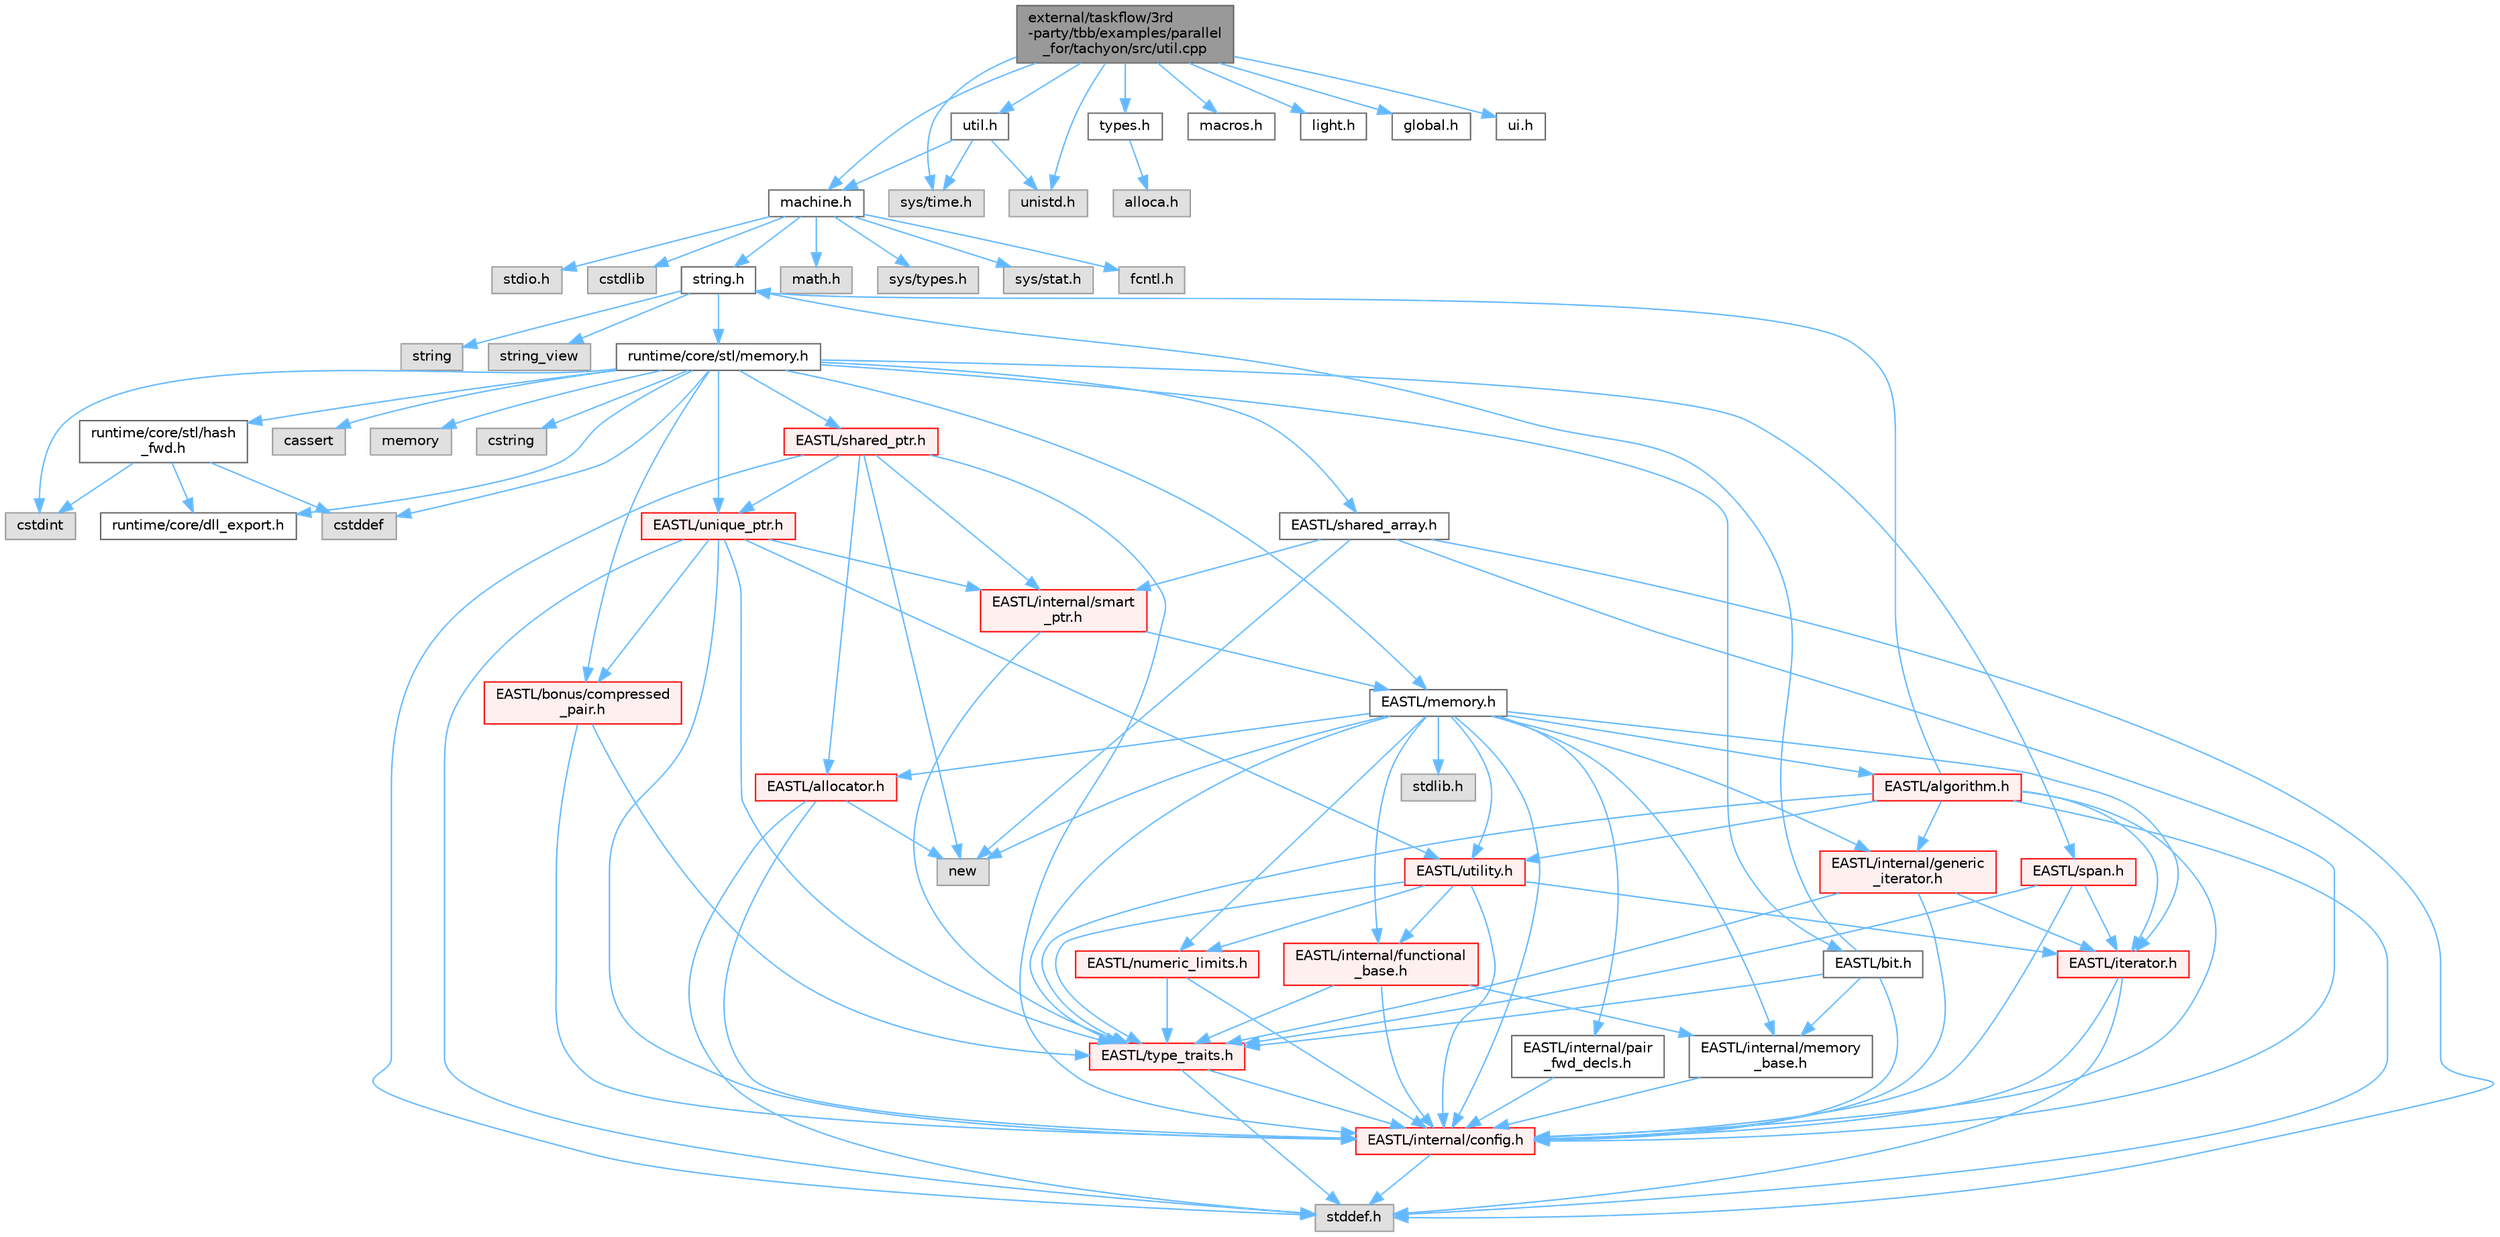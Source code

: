 digraph "external/taskflow/3rd-party/tbb/examples/parallel_for/tachyon/src/util.cpp"
{
 // LATEX_PDF_SIZE
  bgcolor="transparent";
  edge [fontname=Helvetica,fontsize=10,labelfontname=Helvetica,labelfontsize=10];
  node [fontname=Helvetica,fontsize=10,shape=box,height=0.2,width=0.4];
  Node1 [id="Node000001",label="external/taskflow/3rd\l-party/tbb/examples/parallel\l_for/tachyon/src/util.cpp",height=0.2,width=0.4,color="gray40", fillcolor="grey60", style="filled", fontcolor="black",tooltip=" "];
  Node1 -> Node2 [id="edge111_Node000001_Node000002",color="steelblue1",style="solid",tooltip=" "];
  Node2 [id="Node000002",label="machine.h",height=0.2,width=0.4,color="grey40", fillcolor="white", style="filled",URL="$machine_8h.html",tooltip=" "];
  Node2 -> Node3 [id="edge112_Node000002_Node000003",color="steelblue1",style="solid",tooltip=" "];
  Node3 [id="Node000003",label="stdio.h",height=0.2,width=0.4,color="grey60", fillcolor="#E0E0E0", style="filled",tooltip=" "];
  Node2 -> Node4 [id="edge113_Node000002_Node000004",color="steelblue1",style="solid",tooltip=" "];
  Node4 [id="Node000004",label="cstdlib",height=0.2,width=0.4,color="grey60", fillcolor="#E0E0E0", style="filled",tooltip=" "];
  Node2 -> Node5 [id="edge114_Node000002_Node000005",color="steelblue1",style="solid",tooltip=" "];
  Node5 [id="Node000005",label="string.h",height=0.2,width=0.4,color="grey40", fillcolor="white", style="filled",URL="$string_8h.html",tooltip=" "];
  Node5 -> Node6 [id="edge115_Node000005_Node000006",color="steelblue1",style="solid",tooltip=" "];
  Node6 [id="Node000006",label="string",height=0.2,width=0.4,color="grey60", fillcolor="#E0E0E0", style="filled",tooltip=" "];
  Node5 -> Node7 [id="edge116_Node000005_Node000007",color="steelblue1",style="solid",tooltip=" "];
  Node7 [id="Node000007",label="string_view",height=0.2,width=0.4,color="grey60", fillcolor="#E0E0E0", style="filled",tooltip=" "];
  Node5 -> Node8 [id="edge117_Node000005_Node000008",color="steelblue1",style="solid",tooltip=" "];
  Node8 [id="Node000008",label="runtime/core/stl/memory.h",height=0.2,width=0.4,color="grey40", fillcolor="white", style="filled",URL="$runtime_2core_2stl_2memory_8h.html",tooltip=" "];
  Node8 -> Node9 [id="edge118_Node000008_Node000009",color="steelblue1",style="solid",tooltip=" "];
  Node9 [id="Node000009",label="cstddef",height=0.2,width=0.4,color="grey60", fillcolor="#E0E0E0", style="filled",tooltip=" "];
  Node8 -> Node10 [id="edge119_Node000008_Node000010",color="steelblue1",style="solid",tooltip=" "];
  Node10 [id="Node000010",label="cstdint",height=0.2,width=0.4,color="grey60", fillcolor="#E0E0E0", style="filled",tooltip=" "];
  Node8 -> Node11 [id="edge120_Node000008_Node000011",color="steelblue1",style="solid",tooltip=" "];
  Node11 [id="Node000011",label="cassert",height=0.2,width=0.4,color="grey60", fillcolor="#E0E0E0", style="filled",tooltip=" "];
  Node8 -> Node12 [id="edge121_Node000008_Node000012",color="steelblue1",style="solid",tooltip=" "];
  Node12 [id="Node000012",label="memory",height=0.2,width=0.4,color="grey60", fillcolor="#E0E0E0", style="filled",tooltip=" "];
  Node8 -> Node13 [id="edge122_Node000008_Node000013",color="steelblue1",style="solid",tooltip=" "];
  Node13 [id="Node000013",label="cstring",height=0.2,width=0.4,color="grey60", fillcolor="#E0E0E0", style="filled",tooltip=" "];
  Node8 -> Node14 [id="edge123_Node000008_Node000014",color="steelblue1",style="solid",tooltip=" "];
  Node14 [id="Node000014",label="EASTL/bit.h",height=0.2,width=0.4,color="grey40", fillcolor="white", style="filled",URL="$bit_8h.html",tooltip=" "];
  Node14 -> Node15 [id="edge124_Node000014_Node000015",color="steelblue1",style="solid",tooltip=" "];
  Node15 [id="Node000015",label="EASTL/internal/config.h",height=0.2,width=0.4,color="red", fillcolor="#FFF0F0", style="filled",URL="$runtime_2_e_a_s_t_l_2include_2_e_a_s_t_l_2internal_2config_8h.html",tooltip=" "];
  Node15 -> Node23 [id="edge125_Node000015_Node000023",color="steelblue1",style="solid",tooltip=" "];
  Node23 [id="Node000023",label="stddef.h",height=0.2,width=0.4,color="grey60", fillcolor="#E0E0E0", style="filled",tooltip=" "];
  Node14 -> Node24 [id="edge126_Node000014_Node000024",color="steelblue1",style="solid",tooltip=" "];
  Node24 [id="Node000024",label="EASTL/internal/memory\l_base.h",height=0.2,width=0.4,color="grey40", fillcolor="white", style="filled",URL="$memory__base_8h.html",tooltip=" "];
  Node24 -> Node15 [id="edge127_Node000024_Node000015",color="steelblue1",style="solid",tooltip=" "];
  Node14 -> Node25 [id="edge128_Node000014_Node000025",color="steelblue1",style="solid",tooltip=" "];
  Node25 [id="Node000025",label="EASTL/type_traits.h",height=0.2,width=0.4,color="red", fillcolor="#FFF0F0", style="filled",URL="$_e_a_s_t_l_2include_2_e_a_s_t_l_2type__traits_8h.html",tooltip=" "];
  Node25 -> Node15 [id="edge129_Node000025_Node000015",color="steelblue1",style="solid",tooltip=" "];
  Node25 -> Node23 [id="edge130_Node000025_Node000023",color="steelblue1",style="solid",tooltip=" "];
  Node14 -> Node5 [id="edge131_Node000014_Node000005",color="steelblue1",style="solid",tooltip=" "];
  Node8 -> Node35 [id="edge132_Node000008_Node000035",color="steelblue1",style="solid",tooltip=" "];
  Node35 [id="Node000035",label="EASTL/memory.h",height=0.2,width=0.4,color="grey40", fillcolor="white", style="filled",URL="$runtime_2_e_a_s_t_l_2include_2_e_a_s_t_l_2memory_8h.html",tooltip=" "];
  Node35 -> Node15 [id="edge133_Node000035_Node000015",color="steelblue1",style="solid",tooltip=" "];
  Node35 -> Node24 [id="edge134_Node000035_Node000024",color="steelblue1",style="solid",tooltip=" "];
  Node35 -> Node36 [id="edge135_Node000035_Node000036",color="steelblue1",style="solid",tooltip=" "];
  Node36 [id="Node000036",label="EASTL/internal/generic\l_iterator.h",height=0.2,width=0.4,color="red", fillcolor="#FFF0F0", style="filled",URL="$generic__iterator_8h.html",tooltip=" "];
  Node36 -> Node15 [id="edge136_Node000036_Node000015",color="steelblue1",style="solid",tooltip=" "];
  Node36 -> Node37 [id="edge137_Node000036_Node000037",color="steelblue1",style="solid",tooltip=" "];
  Node37 [id="Node000037",label="EASTL/iterator.h",height=0.2,width=0.4,color="red", fillcolor="#FFF0F0", style="filled",URL="$_e_a_s_t_l_2include_2_e_a_s_t_l_2iterator_8h.html",tooltip=" "];
  Node37 -> Node15 [id="edge138_Node000037_Node000015",color="steelblue1",style="solid",tooltip=" "];
  Node37 -> Node23 [id="edge139_Node000037_Node000023",color="steelblue1",style="solid",tooltip=" "];
  Node36 -> Node25 [id="edge140_Node000036_Node000025",color="steelblue1",style="solid",tooltip=" "];
  Node35 -> Node40 [id="edge141_Node000035_Node000040",color="steelblue1",style="solid",tooltip=" "];
  Node40 [id="Node000040",label="EASTL/internal/pair\l_fwd_decls.h",height=0.2,width=0.4,color="grey40", fillcolor="white", style="filled",URL="$pair__fwd__decls_8h.html",tooltip=" "];
  Node40 -> Node15 [id="edge142_Node000040_Node000015",color="steelblue1",style="solid",tooltip=" "];
  Node35 -> Node41 [id="edge143_Node000035_Node000041",color="steelblue1",style="solid",tooltip=" "];
  Node41 [id="Node000041",label="EASTL/internal/functional\l_base.h",height=0.2,width=0.4,color="red", fillcolor="#FFF0F0", style="filled",URL="$functional__base_8h.html",tooltip=" "];
  Node41 -> Node15 [id="edge144_Node000041_Node000015",color="steelblue1",style="solid",tooltip=" "];
  Node41 -> Node24 [id="edge145_Node000041_Node000024",color="steelblue1",style="solid",tooltip=" "];
  Node41 -> Node25 [id="edge146_Node000041_Node000025",color="steelblue1",style="solid",tooltip=" "];
  Node35 -> Node42 [id="edge147_Node000035_Node000042",color="steelblue1",style="solid",tooltip=" "];
  Node42 [id="Node000042",label="EASTL/algorithm.h",height=0.2,width=0.4,color="red", fillcolor="#FFF0F0", style="filled",URL="$_e_a_s_t_l_2include_2_e_a_s_t_l_2algorithm_8h.html",tooltip=" "];
  Node42 -> Node15 [id="edge148_Node000042_Node000015",color="steelblue1",style="solid",tooltip=" "];
  Node42 -> Node25 [id="edge149_Node000042_Node000025",color="steelblue1",style="solid",tooltip=" "];
  Node42 -> Node37 [id="edge150_Node000042_Node000037",color="steelblue1",style="solid",tooltip=" "];
  Node42 -> Node52 [id="edge151_Node000042_Node000052",color="steelblue1",style="solid",tooltip=" "];
  Node52 [id="Node000052",label="EASTL/utility.h",height=0.2,width=0.4,color="red", fillcolor="#FFF0F0", style="filled",URL="$runtime_2_e_a_s_t_l_2include_2_e_a_s_t_l_2utility_8h.html",tooltip=" "];
  Node52 -> Node15 [id="edge152_Node000052_Node000015",color="steelblue1",style="solid",tooltip=" "];
  Node52 -> Node25 [id="edge153_Node000052_Node000025",color="steelblue1",style="solid",tooltip=" "];
  Node52 -> Node37 [id="edge154_Node000052_Node000037",color="steelblue1",style="solid",tooltip=" "];
  Node52 -> Node53 [id="edge155_Node000052_Node000053",color="steelblue1",style="solid",tooltip=" "];
  Node53 [id="Node000053",label="EASTL/numeric_limits.h",height=0.2,width=0.4,color="red", fillcolor="#FFF0F0", style="filled",URL="$numeric__limits_8h.html",tooltip=" "];
  Node53 -> Node15 [id="edge156_Node000053_Node000015",color="steelblue1",style="solid",tooltip=" "];
  Node53 -> Node25 [id="edge157_Node000053_Node000025",color="steelblue1",style="solid",tooltip=" "];
  Node52 -> Node41 [id="edge158_Node000052_Node000041",color="steelblue1",style="solid",tooltip=" "];
  Node42 -> Node36 [id="edge159_Node000042_Node000036",color="steelblue1",style="solid",tooltip=" "];
  Node42 -> Node23 [id="edge160_Node000042_Node000023",color="steelblue1",style="solid",tooltip=" "];
  Node42 -> Node5 [id="edge161_Node000042_Node000005",color="steelblue1",style="solid",tooltip=" "];
  Node35 -> Node25 [id="edge162_Node000035_Node000025",color="steelblue1",style="solid",tooltip=" "];
  Node35 -> Node49 [id="edge163_Node000035_Node000049",color="steelblue1",style="solid",tooltip=" "];
  Node49 [id="Node000049",label="EASTL/allocator.h",height=0.2,width=0.4,color="red", fillcolor="#FFF0F0", style="filled",URL="$runtime_2_e_a_s_t_l_2include_2_e_a_s_t_l_2allocator_8h.html",tooltip=" "];
  Node49 -> Node15 [id="edge164_Node000049_Node000015",color="steelblue1",style="solid",tooltip=" "];
  Node49 -> Node23 [id="edge165_Node000049_Node000023",color="steelblue1",style="solid",tooltip=" "];
  Node49 -> Node50 [id="edge166_Node000049_Node000050",color="steelblue1",style="solid",tooltip=" "];
  Node50 [id="Node000050",label="new",height=0.2,width=0.4,color="grey60", fillcolor="#E0E0E0", style="filled",tooltip=" "];
  Node35 -> Node37 [id="edge167_Node000035_Node000037",color="steelblue1",style="solid",tooltip=" "];
  Node35 -> Node52 [id="edge168_Node000035_Node000052",color="steelblue1",style="solid",tooltip=" "];
  Node35 -> Node53 [id="edge169_Node000035_Node000053",color="steelblue1",style="solid",tooltip=" "];
  Node35 -> Node62 [id="edge170_Node000035_Node000062",color="steelblue1",style="solid",tooltip=" "];
  Node62 [id="Node000062",label="stdlib.h",height=0.2,width=0.4,color="grey60", fillcolor="#E0E0E0", style="filled",tooltip=" "];
  Node35 -> Node50 [id="edge171_Node000035_Node000050",color="steelblue1",style="solid",tooltip=" "];
  Node8 -> Node63 [id="edge172_Node000008_Node000063",color="steelblue1",style="solid",tooltip=" "];
  Node63 [id="Node000063",label="EASTL/shared_array.h",height=0.2,width=0.4,color="grey40", fillcolor="white", style="filled",URL="$shared__array_8h.html",tooltip=" "];
  Node63 -> Node15 [id="edge173_Node000063_Node000015",color="steelblue1",style="solid",tooltip=" "];
  Node63 -> Node64 [id="edge174_Node000063_Node000064",color="steelblue1",style="solid",tooltip=" "];
  Node64 [id="Node000064",label="EASTL/internal/smart\l_ptr.h",height=0.2,width=0.4,color="red", fillcolor="#FFF0F0", style="filled",URL="$smart__ptr_8h.html",tooltip=" "];
  Node64 -> Node35 [id="edge175_Node000064_Node000035",color="steelblue1",style="solid",tooltip=" "];
  Node64 -> Node25 [id="edge176_Node000064_Node000025",color="steelblue1",style="solid",tooltip=" "];
  Node63 -> Node50 [id="edge177_Node000063_Node000050",color="steelblue1",style="solid",tooltip=" "];
  Node63 -> Node23 [id="edge178_Node000063_Node000023",color="steelblue1",style="solid",tooltip=" "];
  Node8 -> Node66 [id="edge179_Node000008_Node000066",color="steelblue1",style="solid",tooltip=" "];
  Node66 [id="Node000066",label="EASTL/unique_ptr.h",height=0.2,width=0.4,color="red", fillcolor="#FFF0F0", style="filled",URL="$unique__ptr_8h.html",tooltip=" "];
  Node66 -> Node67 [id="edge180_Node000066_Node000067",color="steelblue1",style="solid",tooltip=" "];
  Node67 [id="Node000067",label="EASTL/bonus/compressed\l_pair.h",height=0.2,width=0.4,color="red", fillcolor="#FFF0F0", style="filled",URL="$compressed__pair_8h.html",tooltip=" "];
  Node67 -> Node15 [id="edge181_Node000067_Node000015",color="steelblue1",style="solid",tooltip=" "];
  Node67 -> Node25 [id="edge182_Node000067_Node000025",color="steelblue1",style="solid",tooltip=" "];
  Node66 -> Node15 [id="edge183_Node000066_Node000015",color="steelblue1",style="solid",tooltip=" "];
  Node66 -> Node64 [id="edge184_Node000066_Node000064",color="steelblue1",style="solid",tooltip=" "];
  Node66 -> Node25 [id="edge185_Node000066_Node000025",color="steelblue1",style="solid",tooltip=" "];
  Node66 -> Node52 [id="edge186_Node000066_Node000052",color="steelblue1",style="solid",tooltip=" "];
  Node66 -> Node23 [id="edge187_Node000066_Node000023",color="steelblue1",style="solid",tooltip=" "];
  Node8 -> Node69 [id="edge188_Node000008_Node000069",color="steelblue1",style="solid",tooltip=" "];
  Node69 [id="Node000069",label="EASTL/shared_ptr.h",height=0.2,width=0.4,color="red", fillcolor="#FFF0F0", style="filled",URL="$shared__ptr_8h.html",tooltip=" "];
  Node69 -> Node15 [id="edge189_Node000069_Node000015",color="steelblue1",style="solid",tooltip=" "];
  Node69 -> Node64 [id="edge190_Node000069_Node000064",color="steelblue1",style="solid",tooltip=" "];
  Node69 -> Node66 [id="edge191_Node000069_Node000066",color="steelblue1",style="solid",tooltip=" "];
  Node69 -> Node49 [id="edge192_Node000069_Node000049",color="steelblue1",style="solid",tooltip=" "];
  Node69 -> Node50 [id="edge193_Node000069_Node000050",color="steelblue1",style="solid",tooltip=" "];
  Node69 -> Node23 [id="edge194_Node000069_Node000023",color="steelblue1",style="solid",tooltip=" "];
  Node8 -> Node149 [id="edge195_Node000008_Node000149",color="steelblue1",style="solid",tooltip=" "];
  Node149 [id="Node000149",label="EASTL/span.h",height=0.2,width=0.4,color="red", fillcolor="#FFF0F0", style="filled",URL="$span_8h.html",tooltip=" "];
  Node149 -> Node15 [id="edge196_Node000149_Node000015",color="steelblue1",style="solid",tooltip=" "];
  Node149 -> Node25 [id="edge197_Node000149_Node000025",color="steelblue1",style="solid",tooltip=" "];
  Node149 -> Node37 [id="edge198_Node000149_Node000037",color="steelblue1",style="solid",tooltip=" "];
  Node8 -> Node67 [id="edge199_Node000008_Node000067",color="steelblue1",style="solid",tooltip=" "];
  Node8 -> Node152 [id="edge200_Node000008_Node000152",color="steelblue1",style="solid",tooltip=" "];
  Node152 [id="Node000152",label="runtime/core/dll_export.h",height=0.2,width=0.4,color="grey40", fillcolor="white", style="filled",URL="$dll__export_8h.html",tooltip=" "];
  Node8 -> Node153 [id="edge201_Node000008_Node000153",color="steelblue1",style="solid",tooltip=" "];
  Node153 [id="Node000153",label="runtime/core/stl/hash\l_fwd.h",height=0.2,width=0.4,color="grey40", fillcolor="white", style="filled",URL="$hash__fwd_8h.html",tooltip=" "];
  Node153 -> Node9 [id="edge202_Node000153_Node000009",color="steelblue1",style="solid",tooltip=" "];
  Node153 -> Node10 [id="edge203_Node000153_Node000010",color="steelblue1",style="solid",tooltip=" "];
  Node153 -> Node152 [id="edge204_Node000153_Node000152",color="steelblue1",style="solid",tooltip=" "];
  Node2 -> Node154 [id="edge205_Node000002_Node000154",color="steelblue1",style="solid",tooltip=" "];
  Node154 [id="Node000154",label="math.h",height=0.2,width=0.4,color="grey60", fillcolor="#E0E0E0", style="filled",tooltip=" "];
  Node2 -> Node155 [id="edge206_Node000002_Node000155",color="steelblue1",style="solid",tooltip=" "];
  Node155 [id="Node000155",label="sys/types.h",height=0.2,width=0.4,color="grey60", fillcolor="#E0E0E0", style="filled",tooltip=" "];
  Node2 -> Node156 [id="edge207_Node000002_Node000156",color="steelblue1",style="solid",tooltip=" "];
  Node156 [id="Node000156",label="sys/stat.h",height=0.2,width=0.4,color="grey60", fillcolor="#E0E0E0", style="filled",tooltip=" "];
  Node2 -> Node157 [id="edge208_Node000002_Node000157",color="steelblue1",style="solid",tooltip=" "];
  Node157 [id="Node000157",label="fcntl.h",height=0.2,width=0.4,color="grey60", fillcolor="#E0E0E0", style="filled",tooltip=" "];
  Node1 -> Node158 [id="edge209_Node000001_Node000158",color="steelblue1",style="solid",tooltip=" "];
  Node158 [id="Node000158",label="types.h",height=0.2,width=0.4,color="grey40", fillcolor="white", style="filled",URL="$external_2taskflow_23rd-party_2tbb_2examples_2parallel__for_2tachyon_2src_2types_8h.html",tooltip=" "];
  Node158 -> Node159 [id="edge210_Node000158_Node000159",color="steelblue1",style="solid",tooltip=" "];
  Node159 [id="Node000159",label="alloca.h",height=0.2,width=0.4,color="grey60", fillcolor="#E0E0E0", style="filled",tooltip=" "];
  Node1 -> Node160 [id="edge211_Node000001_Node000160",color="steelblue1",style="solid",tooltip=" "];
  Node160 [id="Node000160",label="macros.h",height=0.2,width=0.4,color="grey40", fillcolor="white", style="filled",URL="$tbb_2examples_2parallel__for_2tachyon_2src_2_macros_8h.html",tooltip=" "];
  Node1 -> Node161 [id="edge212_Node000001_Node000161",color="steelblue1",style="solid",tooltip=" "];
  Node161 [id="Node000161",label="util.h",height=0.2,width=0.4,color="grey40", fillcolor="white", style="filled",URL="$util_8h.html",tooltip=" "];
  Node161 -> Node2 [id="edge213_Node000161_Node000002",color="steelblue1",style="solid",tooltip=" "];
  Node161 -> Node162 [id="edge214_Node000161_Node000162",color="steelblue1",style="solid",tooltip=" "];
  Node162 [id="Node000162",label="sys/time.h",height=0.2,width=0.4,color="grey60", fillcolor="#E0E0E0", style="filled",tooltip=" "];
  Node161 -> Node163 [id="edge215_Node000161_Node000163",color="steelblue1",style="solid",tooltip=" "];
  Node163 [id="Node000163",label="unistd.h",height=0.2,width=0.4,color="grey60", fillcolor="#E0E0E0", style="filled",tooltip=" "];
  Node1 -> Node164 [id="edge216_Node000001_Node000164",color="steelblue1",style="solid",tooltip=" "];
  Node164 [id="Node000164",label="light.h",height=0.2,width=0.4,color="grey40", fillcolor="white", style="filled",URL="$light_8h.html",tooltip=" "];
  Node1 -> Node165 [id="edge217_Node000001_Node000165",color="steelblue1",style="solid",tooltip=" "];
  Node165 [id="Node000165",label="global.h",height=0.2,width=0.4,color="grey40", fillcolor="white", style="filled",URL="$global_8h.html",tooltip=" "];
  Node1 -> Node166 [id="edge218_Node000001_Node000166",color="steelblue1",style="solid",tooltip=" "];
  Node166 [id="Node000166",label="ui.h",height=0.2,width=0.4,color="grey40", fillcolor="white", style="filled",URL="$ui_8h.html",tooltip=" "];
  Node1 -> Node162 [id="edge219_Node000001_Node000162",color="steelblue1",style="solid",tooltip=" "];
  Node1 -> Node163 [id="edge220_Node000001_Node000163",color="steelblue1",style="solid",tooltip=" "];
}
